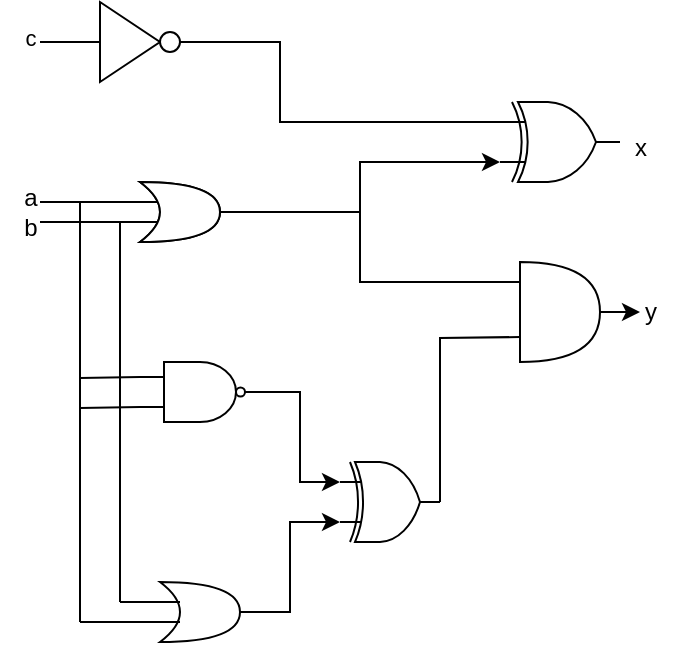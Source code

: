 <mxfile version="26.0.10">
  <diagram name="Page-1" id="fb-5Yn1FpKzhjiNjK38o">
    <mxGraphModel dx="880" dy="434" grid="1" gridSize="10" guides="1" tooltips="1" connect="1" arrows="1" fold="1" page="1" pageScale="1" pageWidth="850" pageHeight="1100" math="0" shadow="0">
      <root>
        <mxCell id="0" />
        <mxCell id="1" parent="0" />
        <mxCell id="U1eBqyqyOZyrrNAyrD_E-1" value="" style="endArrow=none;html=1;rounded=0;" edge="1" parent="1" target="U1eBqyqyOZyrrNAyrD_E-2">
          <mxGeometry width="50" height="50" relative="1" as="geometry">
            <mxPoint x="160" y="80" as="sourcePoint" />
            <mxPoint x="220" y="80" as="targetPoint" />
          </mxGeometry>
        </mxCell>
        <mxCell id="U1eBqyqyOZyrrNAyrD_E-31" value="c&lt;div&gt;&lt;br&gt;&lt;/div&gt;" style="edgeLabel;html=1;align=center;verticalAlign=middle;resizable=0;points=[];" vertex="1" connectable="0" parent="U1eBqyqyOZyrrNAyrD_E-1">
          <mxGeometry x="-0.6" y="-2" relative="1" as="geometry">
            <mxPoint x="-11" y="3" as="offset" />
          </mxGeometry>
        </mxCell>
        <mxCell id="U1eBqyqyOZyrrNAyrD_E-2" value="" style="triangle;whiteSpace=wrap;html=1;" vertex="1" parent="1">
          <mxGeometry x="190" y="60" width="30" height="40" as="geometry" />
        </mxCell>
        <mxCell id="U1eBqyqyOZyrrNAyrD_E-3" value="" style="ellipse;whiteSpace=wrap;html=1;aspect=fixed;" vertex="1" parent="1">
          <mxGeometry x="220" y="75" width="10" height="10" as="geometry" />
        </mxCell>
        <mxCell id="U1eBqyqyOZyrrNAyrD_E-4" value="" style="endArrow=none;html=1;rounded=0;exitX=1;exitY=0.5;exitDx=0;exitDy=0;entryX=0;entryY=0.25;entryDx=0;entryDy=0;entryPerimeter=0;" edge="1" parent="1" source="U1eBqyqyOZyrrNAyrD_E-3" target="U1eBqyqyOZyrrNAyrD_E-22">
          <mxGeometry width="50" height="50" relative="1" as="geometry">
            <mxPoint x="230" y="85" as="sourcePoint" />
            <mxPoint x="260" y="80" as="targetPoint" />
            <Array as="points">
              <mxPoint x="280" y="80" />
              <mxPoint x="280" y="120" />
            </Array>
          </mxGeometry>
        </mxCell>
        <mxCell id="U1eBqyqyOZyrrNAyrD_E-5" value="" style="endArrow=none;html=1;rounded=0;" edge="1" parent="1">
          <mxGeometry width="50" height="50" relative="1" as="geometry">
            <mxPoint x="160" y="160" as="sourcePoint" />
            <mxPoint x="220" y="160" as="targetPoint" />
          </mxGeometry>
        </mxCell>
        <mxCell id="U1eBqyqyOZyrrNAyrD_E-6" value="" style="shape=xor;whiteSpace=wrap;html=1;" vertex="1" parent="1">
          <mxGeometry x="210" y="150" width="40" height="30" as="geometry" />
        </mxCell>
        <mxCell id="U1eBqyqyOZyrrNAyrD_E-7" value="" style="endArrow=none;html=1;rounded=0;" edge="1" parent="1">
          <mxGeometry width="50" height="50" relative="1" as="geometry">
            <mxPoint x="160" y="170" as="sourcePoint" />
            <mxPoint x="220" y="170" as="targetPoint" />
          </mxGeometry>
        </mxCell>
        <mxCell id="U1eBqyqyOZyrrNAyrD_E-8" value="" style="endArrow=none;html=1;rounded=0;" edge="1" parent="1">
          <mxGeometry width="50" height="50" relative="1" as="geometry">
            <mxPoint x="200" y="170" as="sourcePoint" />
            <mxPoint x="200" y="360" as="targetPoint" />
          </mxGeometry>
        </mxCell>
        <mxCell id="U1eBqyqyOZyrrNAyrD_E-9" value="" style="endArrow=none;html=1;rounded=0;" edge="1" parent="1">
          <mxGeometry width="50" height="50" relative="1" as="geometry">
            <mxPoint x="180" y="160" as="sourcePoint" />
            <mxPoint x="180" y="370" as="targetPoint" />
          </mxGeometry>
        </mxCell>
        <mxCell id="U1eBqyqyOZyrrNAyrD_E-11" value="" style="shape=xor;whiteSpace=wrap;html=1;" vertex="1" parent="1">
          <mxGeometry x="210" y="150" width="40" height="30" as="geometry" />
        </mxCell>
        <mxCell id="U1eBqyqyOZyrrNAyrD_E-12" value="" style="shape=xor;whiteSpace=wrap;html=1;" vertex="1" parent="1">
          <mxGeometry x="220" y="350" width="40" height="30" as="geometry" />
        </mxCell>
        <mxCell id="U1eBqyqyOZyrrNAyrD_E-15" value="" style="endArrow=none;html=1;rounded=0;" edge="1" parent="1">
          <mxGeometry width="50" height="50" relative="1" as="geometry">
            <mxPoint x="200" y="360" as="sourcePoint" />
            <mxPoint x="230" y="360" as="targetPoint" />
          </mxGeometry>
        </mxCell>
        <mxCell id="U1eBqyqyOZyrrNAyrD_E-16" value="" style="endArrow=none;html=1;rounded=0;" edge="1" parent="1">
          <mxGeometry width="50" height="50" relative="1" as="geometry">
            <mxPoint x="180" y="370" as="sourcePoint" />
            <mxPoint x="230" y="370" as="targetPoint" />
          </mxGeometry>
        </mxCell>
        <mxCell id="U1eBqyqyOZyrrNAyrD_E-17" value="" style="verticalLabelPosition=bottom;shadow=0;dashed=0;align=center;html=1;verticalAlign=top;shape=mxgraph.electrical.logic_gates.logic_gate;operation=and;negating=1;negSize=0.15;" vertex="1" parent="1">
          <mxGeometry x="210" y="240" width="60" height="30" as="geometry" />
        </mxCell>
        <mxCell id="U1eBqyqyOZyrrNAyrD_E-21" value="" style="verticalLabelPosition=bottom;shadow=0;dashed=0;align=center;html=1;verticalAlign=top;shape=mxgraph.electrical.logic_gates.logic_gate;operation=xor;" vertex="1" parent="1">
          <mxGeometry x="310" y="290" width="50" height="40" as="geometry" />
        </mxCell>
        <mxCell id="U1eBqyqyOZyrrNAyrD_E-22" value="" style="verticalLabelPosition=bottom;shadow=0;dashed=0;align=center;html=1;verticalAlign=top;shape=mxgraph.electrical.logic_gates.logic_gate;operation=xor;" vertex="1" parent="1">
          <mxGeometry x="390" y="110" width="60" height="40" as="geometry" />
        </mxCell>
        <mxCell id="U1eBqyqyOZyrrNAyrD_E-23" style="edgeStyle=orthogonalEdgeStyle;rounded=0;orthogonalLoop=1;jettySize=auto;html=1;exitX=1;exitY=0.5;exitDx=0;exitDy=0;exitPerimeter=0;entryX=0;entryY=0.25;entryDx=0;entryDy=0;entryPerimeter=0;" edge="1" parent="1" source="U1eBqyqyOZyrrNAyrD_E-17" target="U1eBqyqyOZyrrNAyrD_E-21">
          <mxGeometry relative="1" as="geometry" />
        </mxCell>
        <mxCell id="U1eBqyqyOZyrrNAyrD_E-24" style="edgeStyle=orthogonalEdgeStyle;rounded=0;orthogonalLoop=1;jettySize=auto;html=1;exitX=1;exitY=0.5;exitDx=0;exitDy=0;exitPerimeter=0;entryX=0;entryY=0.75;entryDx=0;entryDy=0;entryPerimeter=0;" edge="1" parent="1" source="U1eBqyqyOZyrrNAyrD_E-12" target="U1eBqyqyOZyrrNAyrD_E-21">
          <mxGeometry relative="1" as="geometry" />
        </mxCell>
        <mxCell id="U1eBqyqyOZyrrNAyrD_E-26" style="edgeStyle=orthogonalEdgeStyle;rounded=0;orthogonalLoop=1;jettySize=auto;html=1;exitX=1;exitY=0.5;exitDx=0;exitDy=0;exitPerimeter=0;entryX=0;entryY=0.75;entryDx=0;entryDy=0;entryPerimeter=0;" edge="1" parent="1" source="U1eBqyqyOZyrrNAyrD_E-11" target="U1eBqyqyOZyrrNAyrD_E-22">
          <mxGeometry relative="1" as="geometry">
            <Array as="points">
              <mxPoint x="320" y="165" />
              <mxPoint x="320" y="140" />
            </Array>
          </mxGeometry>
        </mxCell>
        <mxCell id="U1eBqyqyOZyrrNAyrD_E-30" style="edgeStyle=orthogonalEdgeStyle;rounded=0;orthogonalLoop=1;jettySize=auto;html=1;exitX=1;exitY=0.5;exitDx=0;exitDy=0;exitPerimeter=0;" edge="1" parent="1" source="U1eBqyqyOZyrrNAyrD_E-27">
          <mxGeometry relative="1" as="geometry">
            <mxPoint x="460" y="215" as="targetPoint" />
          </mxGeometry>
        </mxCell>
        <mxCell id="U1eBqyqyOZyrrNAyrD_E-27" value="" style="shape=or;whiteSpace=wrap;html=1;" vertex="1" parent="1">
          <mxGeometry x="400" y="190" width="40" height="50" as="geometry" />
        </mxCell>
        <mxCell id="U1eBqyqyOZyrrNAyrD_E-28" value="" style="endArrow=none;html=1;rounded=0;" edge="1" parent="1">
          <mxGeometry width="50" height="50" relative="1" as="geometry">
            <mxPoint x="320" y="160" as="sourcePoint" />
            <mxPoint x="400" y="200" as="targetPoint" />
            <Array as="points">
              <mxPoint x="320" y="200" />
            </Array>
          </mxGeometry>
        </mxCell>
        <mxCell id="U1eBqyqyOZyrrNAyrD_E-29" value="" style="endArrow=none;html=1;rounded=0;exitX=1;exitY=0.5;exitDx=0;exitDy=0;exitPerimeter=0;entryX=0;entryY=0.75;entryDx=0;entryDy=0;entryPerimeter=0;" edge="1" parent="1" source="U1eBqyqyOZyrrNAyrD_E-21" target="U1eBqyqyOZyrrNAyrD_E-27">
          <mxGeometry width="50" height="50" relative="1" as="geometry">
            <mxPoint x="340" y="230" as="sourcePoint" />
            <mxPoint x="400" y="230" as="targetPoint" />
            <Array as="points">
              <mxPoint x="360" y="228" />
            </Array>
          </mxGeometry>
        </mxCell>
        <mxCell id="U1eBqyqyOZyrrNAyrD_E-34" value="a&lt;div&gt;b&lt;/div&gt;" style="text;html=1;align=center;verticalAlign=middle;resizable=0;points=[];autosize=1;strokeColor=none;fillColor=none;" vertex="1" parent="1">
          <mxGeometry x="140" y="145" width="30" height="40" as="geometry" />
        </mxCell>
        <mxCell id="U1eBqyqyOZyrrNAyrD_E-35" value="x" style="text;html=1;align=center;verticalAlign=middle;resizable=0;points=[];autosize=1;strokeColor=none;fillColor=none;" vertex="1" parent="1">
          <mxGeometry x="445" y="118" width="30" height="30" as="geometry" />
        </mxCell>
        <mxCell id="U1eBqyqyOZyrrNAyrD_E-36" value="y" style="text;html=1;align=center;verticalAlign=middle;resizable=0;points=[];autosize=1;strokeColor=none;fillColor=none;" vertex="1" parent="1">
          <mxGeometry x="450" y="200" width="30" height="30" as="geometry" />
        </mxCell>
        <mxCell id="U1eBqyqyOZyrrNAyrD_E-38" value="" style="endArrow=none;html=1;rounded=0;entryX=0;entryY=0.75;entryDx=0;entryDy=0;entryPerimeter=0;" edge="1" parent="1" target="U1eBqyqyOZyrrNAyrD_E-17">
          <mxGeometry width="50" height="50" relative="1" as="geometry">
            <mxPoint x="180" y="263" as="sourcePoint" />
            <mxPoint x="150" y="270" as="targetPoint" />
          </mxGeometry>
        </mxCell>
        <mxCell id="U1eBqyqyOZyrrNAyrD_E-40" value="" style="endArrow=none;html=1;rounded=0;entryX=0;entryY=0.25;entryDx=0;entryDy=0;entryPerimeter=0;" edge="1" parent="1" target="U1eBqyqyOZyrrNAyrD_E-17">
          <mxGeometry width="50" height="50" relative="1" as="geometry">
            <mxPoint x="180" y="248" as="sourcePoint" />
            <mxPoint x="160" y="240" as="targetPoint" />
          </mxGeometry>
        </mxCell>
      </root>
    </mxGraphModel>
  </diagram>
</mxfile>
